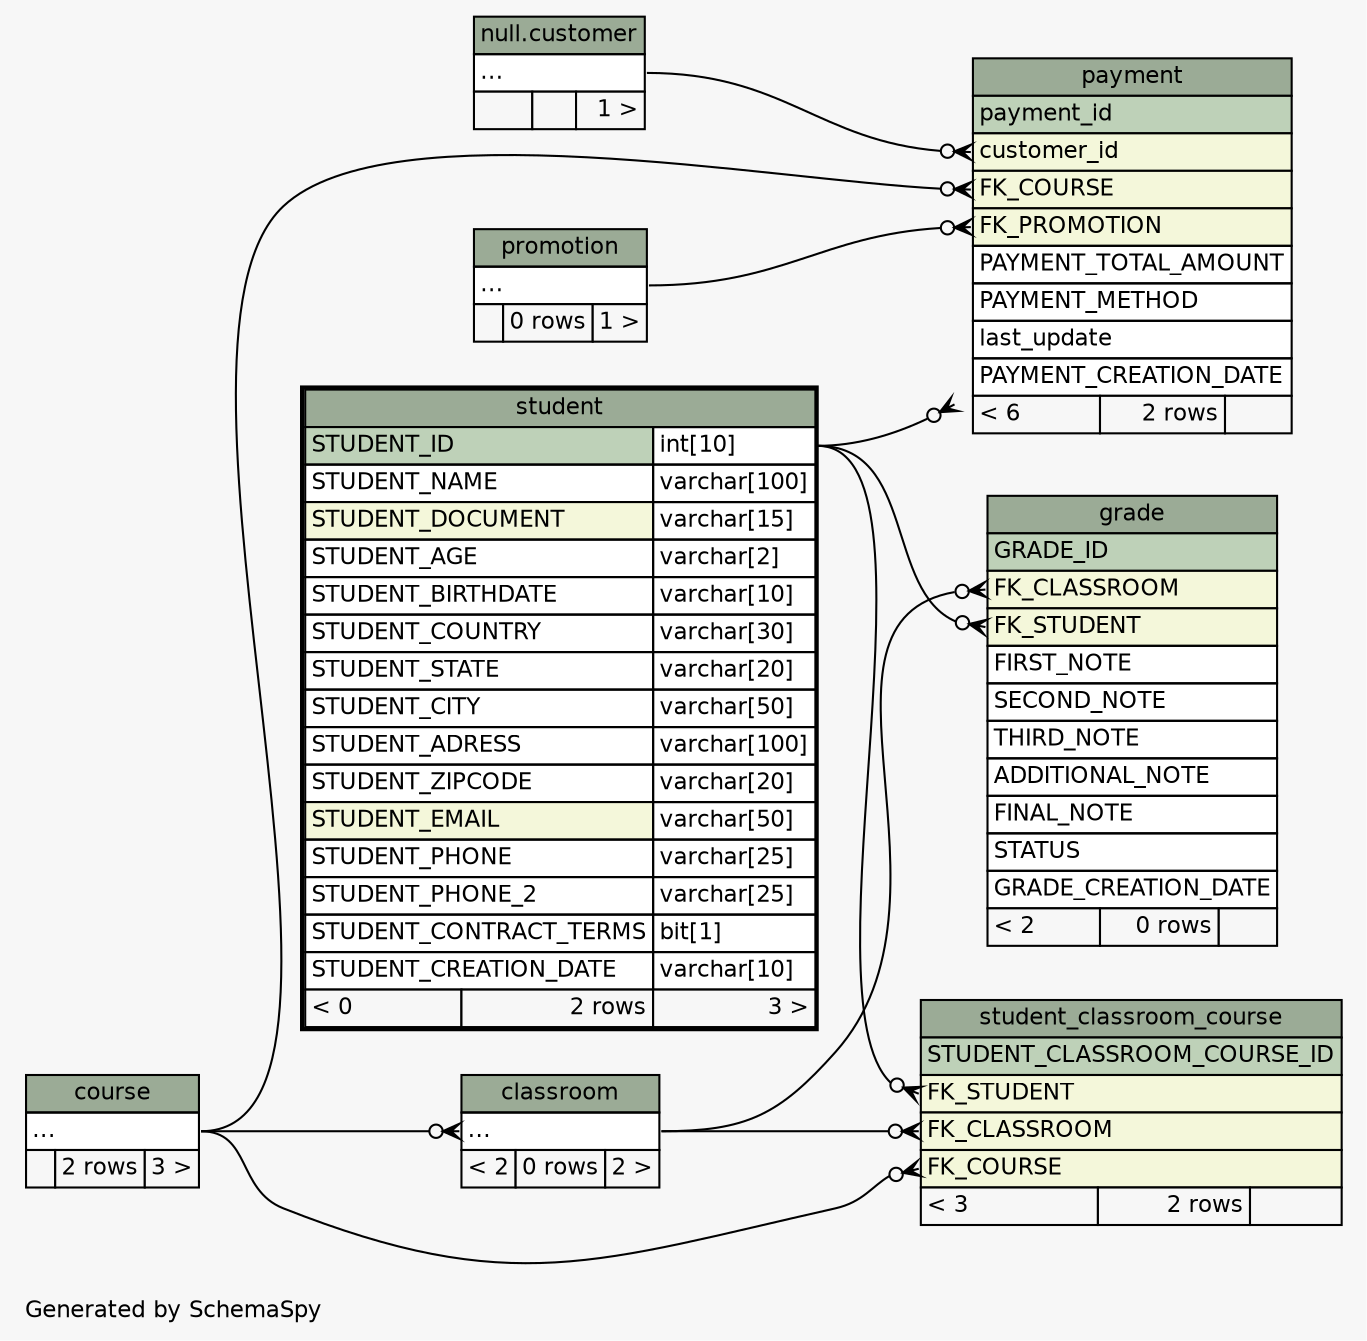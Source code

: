 // dot 7.1.0 on Windows 11 10.0
// SchemaSpy rev 590
digraph "twoDegreesRelationshipsDiagram" {
  graph [
    rankdir="RL"
    bgcolor="#f7f7f7"
    label="\nGenerated by SchemaSpy"
    labeljust="l"
    nodesep="0.18"
    ranksep="0.46"
    fontname="Helvetica"
    fontsize="11"
  ];
  node [
    fontname="Helvetica"
    fontsize="11"
    shape="plaintext"
  ];
  edge [
    arrowsize="0.8"
  ];
  "classroom":"elipses":w -> "course":"elipses":e [arrowhead=none dir=back arrowtail=crowodot];
  "grade":"FK_CLASSROOM":w -> "classroom":"elipses":e [arrowhead=none dir=back arrowtail=crowodot];
  "grade":"FK_STUDENT":w -> "student":"STUDENT_ID.type":e [arrowhead=none dir=back arrowtail=crowodot];
  "payment":"customer_id":w -> "null.customer":"elipses":e [arrowhead=none dir=back arrowtail=crowodot];
  "payment":"FK_COURSE":w -> "course":"elipses":e [arrowhead=none dir=back arrowtail=crowodot];
  "payment":"FK_PROMOTION":w -> "promotion":"elipses":e [arrowhead=none dir=back arrowtail=crowodot];
  "payment":"FK_STUDENT":w -> "student":"STUDENT_ID.type":e [arrowhead=none dir=back arrowtail=crowodot];
  "student_classroom_course":"FK_CLASSROOM":w -> "classroom":"elipses":e [arrowhead=none dir=back arrowtail=crowodot];
  "student_classroom_course":"FK_COURSE":w -> "course":"elipses":e [arrowhead=none dir=back arrowtail=crowodot];
  "student_classroom_course":"FK_STUDENT":w -> "student":"STUDENT_ID.type":e [arrowhead=none dir=back arrowtail=crowodot];
  "classroom" [
    label=<
    <TABLE BORDER="0" CELLBORDER="1" CELLSPACING="0" BGCOLOR="#ffffff">
      <TR><TD COLSPAN="3" BGCOLOR="#9bab96" ALIGN="CENTER">classroom</TD></TR>
      <TR><TD PORT="elipses" COLSPAN="3" ALIGN="LEFT">...</TD></TR>
      <TR><TD ALIGN="LEFT" BGCOLOR="#f7f7f7">&lt; 2</TD><TD ALIGN="RIGHT" BGCOLOR="#f7f7f7">0 rows</TD><TD ALIGN="RIGHT" BGCOLOR="#f7f7f7">2 &gt;</TD></TR>
    </TABLE>>
    URL="classroom.html"
    tooltip="classroom"
  ];
  "course" [
    label=<
    <TABLE BORDER="0" CELLBORDER="1" CELLSPACING="0" BGCOLOR="#ffffff">
      <TR><TD COLSPAN="3" BGCOLOR="#9bab96" ALIGN="CENTER">course</TD></TR>
      <TR><TD PORT="elipses" COLSPAN="3" ALIGN="LEFT">...</TD></TR>
      <TR><TD ALIGN="LEFT" BGCOLOR="#f7f7f7">  </TD><TD ALIGN="RIGHT" BGCOLOR="#f7f7f7">2 rows</TD><TD ALIGN="RIGHT" BGCOLOR="#f7f7f7">3 &gt;</TD></TR>
    </TABLE>>
    URL="course.html"
    tooltip="course"
  ];
  "null.customer" [
    label=<
    <TABLE BORDER="0" CELLBORDER="1" CELLSPACING="0" BGCOLOR="#ffffff">
      <TR><TD COLSPAN="3" BGCOLOR="#9bab96" ALIGN="CENTER">null.customer</TD></TR>
      <TR><TD PORT="elipses" COLSPAN="3" ALIGN="LEFT">...</TD></TR>
      <TR><TD ALIGN="LEFT" BGCOLOR="#f7f7f7">  </TD><TD ALIGN="RIGHT" BGCOLOR="#f7f7f7">  </TD><TD ALIGN="RIGHT" BGCOLOR="#f7f7f7">1 &gt;</TD></TR>
    </TABLE>>
    tooltip="null.customer"
  ];
  "grade" [
    label=<
    <TABLE BORDER="0" CELLBORDER="1" CELLSPACING="0" BGCOLOR="#ffffff">
      <TR><TD COLSPAN="3" BGCOLOR="#9bab96" ALIGN="CENTER">grade</TD></TR>
      <TR><TD PORT="GRADE_ID" COLSPAN="3" BGCOLOR="#bed1b8" ALIGN="LEFT">GRADE_ID</TD></TR>
      <TR><TD PORT="FK_CLASSROOM" COLSPAN="3" BGCOLOR="#f4f7da" ALIGN="LEFT">FK_CLASSROOM</TD></TR>
      <TR><TD PORT="FK_STUDENT" COLSPAN="3" BGCOLOR="#f4f7da" ALIGN="LEFT">FK_STUDENT</TD></TR>
      <TR><TD PORT="FIRST_NOTE" COLSPAN="3" ALIGN="LEFT">FIRST_NOTE</TD></TR>
      <TR><TD PORT="SECOND_NOTE" COLSPAN="3" ALIGN="LEFT">SECOND_NOTE</TD></TR>
      <TR><TD PORT="THIRD_NOTE" COLSPAN="3" ALIGN="LEFT">THIRD_NOTE</TD></TR>
      <TR><TD PORT="ADDITIONAL_NOTE" COLSPAN="3" ALIGN="LEFT">ADDITIONAL_NOTE</TD></TR>
      <TR><TD PORT="FINAL_NOTE" COLSPAN="3" ALIGN="LEFT">FINAL_NOTE</TD></TR>
      <TR><TD PORT="STATUS" COLSPAN="3" ALIGN="LEFT">STATUS</TD></TR>
      <TR><TD PORT="GRADE_CREATION_DATE" COLSPAN="3" ALIGN="LEFT">GRADE_CREATION_DATE</TD></TR>
      <TR><TD ALIGN="LEFT" BGCOLOR="#f7f7f7">&lt; 2</TD><TD ALIGN="RIGHT" BGCOLOR="#f7f7f7">0 rows</TD><TD ALIGN="RIGHT" BGCOLOR="#f7f7f7">  </TD></TR>
    </TABLE>>
    URL="grade.html"
    tooltip="grade"
  ];
  "payment" [
    label=<
    <TABLE BORDER="0" CELLBORDER="1" CELLSPACING="0" BGCOLOR="#ffffff">
      <TR><TD COLSPAN="3" BGCOLOR="#9bab96" ALIGN="CENTER">payment</TD></TR>
      <TR><TD PORT="payment_id" COLSPAN="3" BGCOLOR="#bed1b8" ALIGN="LEFT">payment_id</TD></TR>
      <TR><TD PORT="customer_id" COLSPAN="3" BGCOLOR="#f4f7da" ALIGN="LEFT">customer_id</TD></TR>
      <TR><TD PORT="FK_COURSE" COLSPAN="3" BGCOLOR="#f4f7da" ALIGN="LEFT">FK_COURSE</TD></TR>
      <TR><TD PORT="FK_PROMOTION" COLSPAN="3" BGCOLOR="#f4f7da" ALIGN="LEFT">FK_PROMOTION</TD></TR>
      <TR><TD PORT="PAYMENT_TOTAL_AMOUNT" COLSPAN="3" ALIGN="LEFT">PAYMENT_TOTAL_AMOUNT</TD></TR>
      <TR><TD PORT="PAYMENT_METHOD" COLSPAN="3" ALIGN="LEFT">PAYMENT_METHOD</TD></TR>
      <TR><TD PORT="last_update" COLSPAN="3" ALIGN="LEFT">last_update</TD></TR>
      <TR><TD PORT="PAYMENT_CREATION_DATE" COLSPAN="3" ALIGN="LEFT">PAYMENT_CREATION_DATE</TD></TR>
      <TR><TD ALIGN="LEFT" BGCOLOR="#f7f7f7">&lt; 6</TD><TD ALIGN="RIGHT" BGCOLOR="#f7f7f7">2 rows</TD><TD ALIGN="RIGHT" BGCOLOR="#f7f7f7">  </TD></TR>
    </TABLE>>
    URL="payment.html"
    tooltip="payment"
  ];
  "promotion" [
    label=<
    <TABLE BORDER="0" CELLBORDER="1" CELLSPACING="0" BGCOLOR="#ffffff">
      <TR><TD COLSPAN="3" BGCOLOR="#9bab96" ALIGN="CENTER">promotion</TD></TR>
      <TR><TD PORT="elipses" COLSPAN="3" ALIGN="LEFT">...</TD></TR>
      <TR><TD ALIGN="LEFT" BGCOLOR="#f7f7f7">  </TD><TD ALIGN="RIGHT" BGCOLOR="#f7f7f7">0 rows</TD><TD ALIGN="RIGHT" BGCOLOR="#f7f7f7">1 &gt;</TD></TR>
    </TABLE>>
    URL="promotion.html"
    tooltip="promotion"
  ];
  "student" [
    label=<
    <TABLE BORDER="2" CELLBORDER="1" CELLSPACING="0" BGCOLOR="#ffffff">
      <TR><TD COLSPAN="3" BGCOLOR="#9bab96" ALIGN="CENTER">student</TD></TR>
      <TR><TD PORT="STUDENT_ID" COLSPAN="2" BGCOLOR="#bed1b8" ALIGN="LEFT">STUDENT_ID</TD><TD PORT="STUDENT_ID.type" ALIGN="LEFT">int[10]</TD></TR>
      <TR><TD PORT="STUDENT_NAME" COLSPAN="2" ALIGN="LEFT">STUDENT_NAME</TD><TD PORT="STUDENT_NAME.type" ALIGN="LEFT">varchar[100]</TD></TR>
      <TR><TD PORT="STUDENT_DOCUMENT" COLSPAN="2" BGCOLOR="#f4f7da" ALIGN="LEFT">STUDENT_DOCUMENT</TD><TD PORT="STUDENT_DOCUMENT.type" ALIGN="LEFT">varchar[15]</TD></TR>
      <TR><TD PORT="STUDENT_AGE" COLSPAN="2" ALIGN="LEFT">STUDENT_AGE</TD><TD PORT="STUDENT_AGE.type" ALIGN="LEFT">varchar[2]</TD></TR>
      <TR><TD PORT="STUDENT_BIRTHDATE" COLSPAN="2" ALIGN="LEFT">STUDENT_BIRTHDATE</TD><TD PORT="STUDENT_BIRTHDATE.type" ALIGN="LEFT">varchar[10]</TD></TR>
      <TR><TD PORT="STUDENT_COUNTRY" COLSPAN="2" ALIGN="LEFT">STUDENT_COUNTRY</TD><TD PORT="STUDENT_COUNTRY.type" ALIGN="LEFT">varchar[30]</TD></TR>
      <TR><TD PORT="STUDENT_STATE" COLSPAN="2" ALIGN="LEFT">STUDENT_STATE</TD><TD PORT="STUDENT_STATE.type" ALIGN="LEFT">varchar[20]</TD></TR>
      <TR><TD PORT="STUDENT_CITY" COLSPAN="2" ALIGN="LEFT">STUDENT_CITY</TD><TD PORT="STUDENT_CITY.type" ALIGN="LEFT">varchar[50]</TD></TR>
      <TR><TD PORT="STUDENT_ADRESS" COLSPAN="2" ALIGN="LEFT">STUDENT_ADRESS</TD><TD PORT="STUDENT_ADRESS.type" ALIGN="LEFT">varchar[100]</TD></TR>
      <TR><TD PORT="STUDENT_ZIPCODE" COLSPAN="2" ALIGN="LEFT">STUDENT_ZIPCODE</TD><TD PORT="STUDENT_ZIPCODE.type" ALIGN="LEFT">varchar[20]</TD></TR>
      <TR><TD PORT="STUDENT_EMAIL" COLSPAN="2" BGCOLOR="#f4f7da" ALIGN="LEFT">STUDENT_EMAIL</TD><TD PORT="STUDENT_EMAIL.type" ALIGN="LEFT">varchar[50]</TD></TR>
      <TR><TD PORT="STUDENT_PHONE" COLSPAN="2" ALIGN="LEFT">STUDENT_PHONE</TD><TD PORT="STUDENT_PHONE.type" ALIGN="LEFT">varchar[25]</TD></TR>
      <TR><TD PORT="STUDENT_PHONE_2" COLSPAN="2" ALIGN="LEFT">STUDENT_PHONE_2</TD><TD PORT="STUDENT_PHONE_2.type" ALIGN="LEFT">varchar[25]</TD></TR>
      <TR><TD PORT="STUDENT_CONTRACT_TERMS" COLSPAN="2" ALIGN="LEFT">STUDENT_CONTRACT_TERMS</TD><TD PORT="STUDENT_CONTRACT_TERMS.type" ALIGN="LEFT">bit[1]</TD></TR>
      <TR><TD PORT="STUDENT_CREATION_DATE" COLSPAN="2" ALIGN="LEFT">STUDENT_CREATION_DATE</TD><TD PORT="STUDENT_CREATION_DATE.type" ALIGN="LEFT">varchar[10]</TD></TR>
      <TR><TD ALIGN="LEFT" BGCOLOR="#f7f7f7">&lt; 0</TD><TD ALIGN="RIGHT" BGCOLOR="#f7f7f7">2 rows</TD><TD ALIGN="RIGHT" BGCOLOR="#f7f7f7">3 &gt;</TD></TR>
    </TABLE>>
    URL="student.html"
    tooltip="student"
  ];
  "student_classroom_course" [
    label=<
    <TABLE BORDER="0" CELLBORDER="1" CELLSPACING="0" BGCOLOR="#ffffff">
      <TR><TD COLSPAN="3" BGCOLOR="#9bab96" ALIGN="CENTER">student_classroom_course</TD></TR>
      <TR><TD PORT="STUDENT_CLASSROOM_COURSE_ID" COLSPAN="3" BGCOLOR="#bed1b8" ALIGN="LEFT">STUDENT_CLASSROOM_COURSE_ID</TD></TR>
      <TR><TD PORT="FK_STUDENT" COLSPAN="3" BGCOLOR="#f4f7da" ALIGN="LEFT">FK_STUDENT</TD></TR>
      <TR><TD PORT="FK_CLASSROOM" COLSPAN="3" BGCOLOR="#f4f7da" ALIGN="LEFT">FK_CLASSROOM</TD></TR>
      <TR><TD PORT="FK_COURSE" COLSPAN="3" BGCOLOR="#f4f7da" ALIGN="LEFT">FK_COURSE</TD></TR>
      <TR><TD ALIGN="LEFT" BGCOLOR="#f7f7f7">&lt; 3</TD><TD ALIGN="RIGHT" BGCOLOR="#f7f7f7">2 rows</TD><TD ALIGN="RIGHT" BGCOLOR="#f7f7f7">  </TD></TR>
    </TABLE>>
    URL="student_classroom_course.html"
    tooltip="student_classroom_course"
  ];
}
